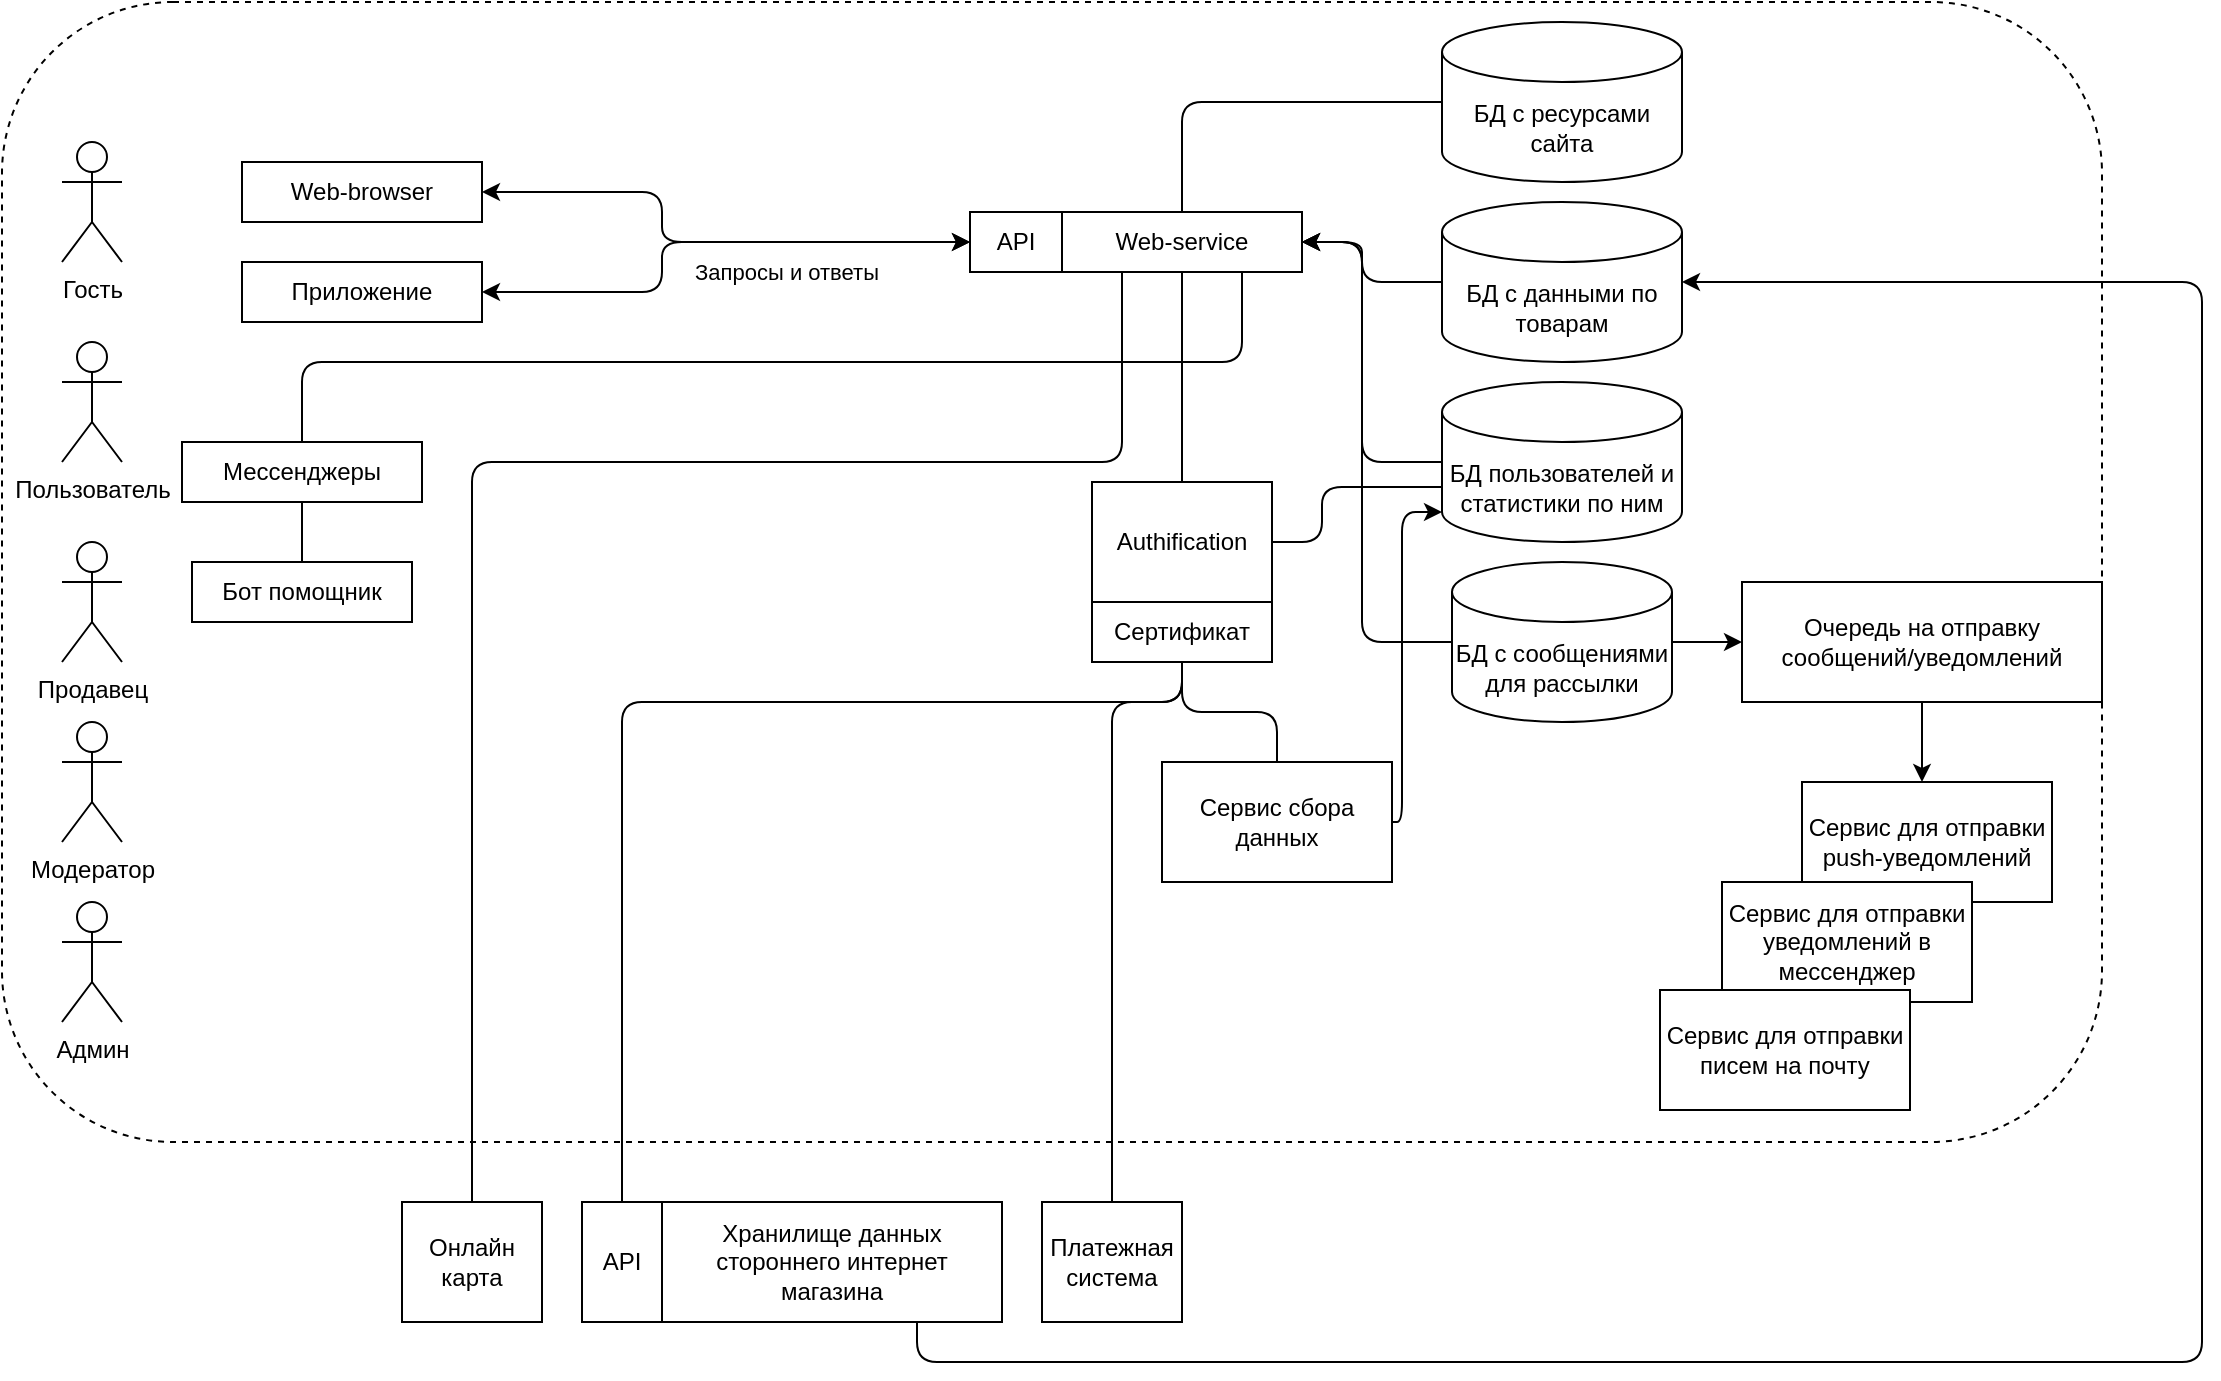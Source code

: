 <mxfile version="22.1.11" type="github">
  <diagram name="Страница — 1" id="qDOADenVG09ehRUiS6Ex">
    <mxGraphModel dx="1239" dy="1862" grid="1" gridSize="10" guides="1" tooltips="1" connect="1" arrows="1" fold="1" page="1" pageScale="1" pageWidth="827" pageHeight="1169" math="0" shadow="0">
      <root>
        <mxCell id="0" />
        <mxCell id="1" parent="0" />
        <mxCell id="qDFS0w817NceGPv5ga30-1" value="" style="rounded=1;whiteSpace=wrap;html=1;fillColor=none;dashed=1;" vertex="1" parent="1">
          <mxGeometry x="10" y="-30" width="1050" height="570" as="geometry" />
        </mxCell>
        <mxCell id="b5Nr3tDvJ9iHZjcrWxrC-1" value="Гость" style="shape=umlActor;verticalLabelPosition=bottom;verticalAlign=top;html=1;outlineConnect=0;" parent="1" vertex="1">
          <mxGeometry x="40" y="40" width="30" height="60" as="geometry" />
        </mxCell>
        <mxCell id="b5Nr3tDvJ9iHZjcrWxrC-4" value="Пользователь" style="shape=umlActor;verticalLabelPosition=bottom;verticalAlign=top;html=1;outlineConnect=0;" parent="1" vertex="1">
          <mxGeometry x="40" y="140" width="30" height="60" as="geometry" />
        </mxCell>
        <mxCell id="b5Nr3tDvJ9iHZjcrWxrC-5" value="Продавец" style="shape=umlActor;verticalLabelPosition=bottom;verticalAlign=top;html=1;outlineConnect=0;" parent="1" vertex="1">
          <mxGeometry x="40" y="240" width="30" height="60" as="geometry" />
        </mxCell>
        <mxCell id="b5Nr3tDvJ9iHZjcrWxrC-12" value="Web-browser" style="rounded=0;whiteSpace=wrap;html=1;" parent="1" vertex="1">
          <mxGeometry x="130" y="50" width="120" height="30" as="geometry" />
        </mxCell>
        <mxCell id="b5Nr3tDvJ9iHZjcrWxrC-13" value="Приложение" style="rounded=0;whiteSpace=wrap;html=1;" parent="1" vertex="1">
          <mxGeometry x="130" y="100" width="120" height="30" as="geometry" />
        </mxCell>
        <mxCell id="b5Nr3tDvJ9iHZjcrWxrC-64" style="edgeStyle=orthogonalEdgeStyle;rounded=1;orthogonalLoop=1;jettySize=auto;html=1;exitX=0.5;exitY=0;exitDx=0;exitDy=0;entryX=0;entryY=0.5;entryDx=0;entryDy=0;entryPerimeter=0;endArrow=none;endFill=0;" parent="1" source="b5Nr3tDvJ9iHZjcrWxrC-14" target="5lclMnRtChPnPHLRJyrd-21" edge="1">
          <mxGeometry relative="1" as="geometry">
            <Array as="points">
              <mxPoint x="600" y="20" />
            </Array>
            <mxPoint x="530" y="110" as="targetPoint" />
          </mxGeometry>
        </mxCell>
        <mxCell id="5lclMnRtChPnPHLRJyrd-6" style="edgeStyle=orthogonalEdgeStyle;rounded=1;orthogonalLoop=1;jettySize=auto;html=1;exitX=0.5;exitY=1;exitDx=0;exitDy=0;entryX=0.5;entryY=0;entryDx=0;entryDy=0;endArrow=none;endFill=0;" parent="1" source="b5Nr3tDvJ9iHZjcrWxrC-14" target="5lclMnRtChPnPHLRJyrd-4" edge="1">
          <mxGeometry relative="1" as="geometry">
            <mxPoint x="600" y="130" as="targetPoint" />
          </mxGeometry>
        </mxCell>
        <mxCell id="5lclMnRtChPnPHLRJyrd-23" style="edgeStyle=orthogonalEdgeStyle;rounded=1;orthogonalLoop=1;jettySize=auto;html=1;exitX=0.75;exitY=1;exitDx=0;exitDy=0;entryX=0.5;entryY=0;entryDx=0;entryDy=0;endArrow=none;endFill=0;" parent="1" source="b5Nr3tDvJ9iHZjcrWxrC-14" target="b5Nr3tDvJ9iHZjcrWxrC-67" edge="1">
          <mxGeometry relative="1" as="geometry">
            <Array as="points">
              <mxPoint x="630" y="150" />
              <mxPoint x="160" y="150" />
            </Array>
          </mxGeometry>
        </mxCell>
        <mxCell id="b5Nr3tDvJ9iHZjcrWxrC-14" value="Web-service" style="rounded=0;whiteSpace=wrap;html=1;" parent="1" vertex="1">
          <mxGeometry x="540" y="75" width="120" height="30" as="geometry" />
        </mxCell>
        <mxCell id="b5Nr3tDvJ9iHZjcrWxrC-15" value="API" style="rounded=0;whiteSpace=wrap;html=1;" parent="1" vertex="1">
          <mxGeometry x="494" y="75" width="46" height="30" as="geometry" />
        </mxCell>
        <mxCell id="b5Nr3tDvJ9iHZjcrWxrC-16" value="" style="endArrow=classic;startArrow=classic;html=1;rounded=1;entryX=0;entryY=0.5;entryDx=0;entryDy=0;exitX=1;exitY=0.5;exitDx=0;exitDy=0;edgeStyle=orthogonalEdgeStyle;" parent="1" source="b5Nr3tDvJ9iHZjcrWxrC-12" target="b5Nr3tDvJ9iHZjcrWxrC-15" edge="1">
          <mxGeometry width="50" height="50" relative="1" as="geometry">
            <mxPoint x="270" y="40" as="sourcePoint" />
            <mxPoint x="320" y="-10" as="targetPoint" />
            <Array as="points">
              <mxPoint x="340" y="65" />
              <mxPoint x="340" y="90" />
            </Array>
          </mxGeometry>
        </mxCell>
        <mxCell id="b5Nr3tDvJ9iHZjcrWxrC-17" value="" style="endArrow=classic;startArrow=classic;html=1;rounded=1;exitX=1;exitY=0.5;exitDx=0;exitDy=0;entryX=0;entryY=0.5;entryDx=0;entryDy=0;edgeStyle=orthogonalEdgeStyle;" parent="1" source="b5Nr3tDvJ9iHZjcrWxrC-13" target="b5Nr3tDvJ9iHZjcrWxrC-15" edge="1">
          <mxGeometry width="50" height="50" relative="1" as="geometry">
            <mxPoint x="270" y="40" as="sourcePoint" />
            <mxPoint x="290" y="80" as="targetPoint" />
            <Array as="points">
              <mxPoint x="340" y="115" />
              <mxPoint x="340" y="90" />
            </Array>
          </mxGeometry>
        </mxCell>
        <mxCell id="b5Nr3tDvJ9iHZjcrWxrC-19" value="Запросы и ответы" style="edgeLabel;html=1;align=center;verticalAlign=middle;resizable=0;points=[];" parent="b5Nr3tDvJ9iHZjcrWxrC-17" vertex="1" connectable="0">
          <mxGeometry x="0.554" y="1" relative="1" as="geometry">
            <mxPoint x="-32" y="16" as="offset" />
          </mxGeometry>
        </mxCell>
        <mxCell id="b5Nr3tDvJ9iHZjcrWxrC-21" value="БД с данными по товарам" style="shape=cylinder3;whiteSpace=wrap;html=1;boundedLbl=1;backgroundOutline=1;size=15;" parent="1" vertex="1">
          <mxGeometry x="730" y="70" width="120" height="80" as="geometry" />
        </mxCell>
        <mxCell id="b5Nr3tDvJ9iHZjcrWxrC-22" value="БД пользователей и статистики по ним" style="shape=cylinder3;whiteSpace=wrap;html=1;boundedLbl=1;backgroundOutline=1;size=15;" parent="1" vertex="1">
          <mxGeometry x="730" y="160" width="120" height="80" as="geometry" />
        </mxCell>
        <mxCell id="b5Nr3tDvJ9iHZjcrWxrC-24" value="" style="endArrow=classic;html=1;rounded=1;exitX=0;exitY=0.5;exitDx=0;exitDy=0;exitPerimeter=0;entryX=1;entryY=0.5;entryDx=0;entryDy=0;edgeStyle=orthogonalEdgeStyle;" parent="1" source="b5Nr3tDvJ9iHZjcrWxrC-21" target="b5Nr3tDvJ9iHZjcrWxrC-14" edge="1">
          <mxGeometry width="50" height="50" relative="1" as="geometry">
            <mxPoint x="450" y="250" as="sourcePoint" />
            <mxPoint x="500" y="200" as="targetPoint" />
            <Array as="points">
              <mxPoint x="690" y="110" />
              <mxPoint x="690" y="90" />
            </Array>
          </mxGeometry>
        </mxCell>
        <mxCell id="b5Nr3tDvJ9iHZjcrWxrC-25" value="" style="endArrow=classic;html=1;rounded=1;exitX=0;exitY=0.5;exitDx=0;exitDy=0;exitPerimeter=0;entryX=1;entryY=0.5;entryDx=0;entryDy=0;edgeStyle=orthogonalEdgeStyle;" parent="1" source="b5Nr3tDvJ9iHZjcrWxrC-22" target="b5Nr3tDvJ9iHZjcrWxrC-14" edge="1">
          <mxGeometry width="50" height="50" relative="1" as="geometry">
            <mxPoint x="640" y="120" as="sourcePoint" />
            <mxPoint x="600" y="180" as="targetPoint" />
            <Array as="points">
              <mxPoint x="690" y="200" />
              <mxPoint x="690" y="90" />
            </Array>
          </mxGeometry>
        </mxCell>
        <mxCell id="b5Nr3tDvJ9iHZjcrWxrC-35" value="Платежная система" style="rounded=0;whiteSpace=wrap;html=1;" parent="1" vertex="1">
          <mxGeometry x="530" y="570" width="70" height="60" as="geometry" />
        </mxCell>
        <mxCell id="b5Nr3tDvJ9iHZjcrWxrC-45" value="API" style="rounded=0;whiteSpace=wrap;html=1;" parent="1" vertex="1">
          <mxGeometry x="300" y="570" width="40" height="60" as="geometry" />
        </mxCell>
        <mxCell id="b5Nr3tDvJ9iHZjcrWxrC-49" value="Хранилище данных стороннего интернет магазина" style="rounded=0;whiteSpace=wrap;html=1;" parent="1" vertex="1">
          <mxGeometry x="340" y="570" width="170" height="60" as="geometry" />
        </mxCell>
        <mxCell id="b5Nr3tDvJ9iHZjcrWxrC-59" style="edgeStyle=orthogonalEdgeStyle;rounded=1;orthogonalLoop=1;jettySize=auto;html=1;exitX=0.5;exitY=1;exitDx=0;exitDy=0;entryX=0.5;entryY=0;entryDx=0;entryDy=0;" parent="1" source="b5Nr3tDvJ9iHZjcrWxrC-57" edge="1">
          <mxGeometry relative="1" as="geometry">
            <mxPoint x="970" y="360" as="targetPoint" />
          </mxGeometry>
        </mxCell>
        <mxCell id="b5Nr3tDvJ9iHZjcrWxrC-57" value="Очередь на отправку сообщений/уведомлений" style="rounded=0;whiteSpace=wrap;html=1;" parent="1" vertex="1">
          <mxGeometry x="880" y="260" width="180" height="60" as="geometry" />
        </mxCell>
        <mxCell id="b5Nr3tDvJ9iHZjcrWxrC-70" style="edgeStyle=orthogonalEdgeStyle;rounded=1;orthogonalLoop=1;jettySize=auto;html=1;exitX=0.5;exitY=1;exitDx=0;exitDy=0;entryX=0.5;entryY=0;entryDx=0;entryDy=0;endArrow=none;endFill=0;" parent="1" source="b5Nr3tDvJ9iHZjcrWxrC-67" target="b5Nr3tDvJ9iHZjcrWxrC-69" edge="1">
          <mxGeometry relative="1" as="geometry">
            <Array as="points">
              <mxPoint x="160" y="265" />
            </Array>
          </mxGeometry>
        </mxCell>
        <mxCell id="b5Nr3tDvJ9iHZjcrWxrC-67" value="Мессенджеры" style="rounded=0;whiteSpace=wrap;html=1;" parent="1" vertex="1">
          <mxGeometry x="100" y="190" width="120" height="30" as="geometry" />
        </mxCell>
        <mxCell id="b5Nr3tDvJ9iHZjcrWxrC-69" value="Бот помощник" style="rounded=0;whiteSpace=wrap;html=1;" parent="1" vertex="1">
          <mxGeometry x="105" y="250" width="110" height="30" as="geometry" />
        </mxCell>
        <mxCell id="5lclMnRtChPnPHLRJyrd-3" style="edgeStyle=orthogonalEdgeStyle;rounded=1;orthogonalLoop=1;jettySize=auto;html=1;entryX=1;entryY=0.5;entryDx=0;entryDy=0;" parent="1" source="5lclMnRtChPnPHLRJyrd-2" target="b5Nr3tDvJ9iHZjcrWxrC-14" edge="1">
          <mxGeometry relative="1" as="geometry">
            <Array as="points">
              <mxPoint x="690" y="290" />
              <mxPoint x="690" y="90" />
            </Array>
          </mxGeometry>
        </mxCell>
        <mxCell id="5lclMnRtChPnPHLRJyrd-11" style="edgeStyle=orthogonalEdgeStyle;rounded=1;orthogonalLoop=1;jettySize=auto;html=1;exitX=1;exitY=0.5;exitDx=0;exitDy=0;exitPerimeter=0;entryX=0;entryY=0.5;entryDx=0;entryDy=0;" parent="1" source="5lclMnRtChPnPHLRJyrd-2" target="b5Nr3tDvJ9iHZjcrWxrC-57" edge="1">
          <mxGeometry relative="1" as="geometry" />
        </mxCell>
        <mxCell id="5lclMnRtChPnPHLRJyrd-2" value="БД с сообщениями для рассылки" style="shape=cylinder3;whiteSpace=wrap;html=1;boundedLbl=1;backgroundOutline=1;size=15;" parent="1" vertex="1">
          <mxGeometry x="735" y="250" width="110" height="80" as="geometry" />
        </mxCell>
        <mxCell id="5lclMnRtChPnPHLRJyrd-4" value="Authification" style="rounded=0;whiteSpace=wrap;html=1;" parent="1" vertex="1">
          <mxGeometry x="555" y="210" width="90" height="60" as="geometry" />
        </mxCell>
        <mxCell id="5lclMnRtChPnPHLRJyrd-9" style="edgeStyle=orthogonalEdgeStyle;rounded=1;orthogonalLoop=1;jettySize=auto;html=1;exitX=0.5;exitY=1;exitDx=0;exitDy=0;entryX=0.5;entryY=0;entryDx=0;entryDy=0;endArrow=none;endFill=0;" parent="1" source="5lclMnRtChPnPHLRJyrd-5" target="5lclMnRtChPnPHLRJyrd-8" edge="1">
          <mxGeometry relative="1" as="geometry" />
        </mxCell>
        <mxCell id="5lclMnRtChPnPHLRJyrd-10" style="edgeStyle=orthogonalEdgeStyle;rounded=1;orthogonalLoop=1;jettySize=auto;html=1;exitX=0.5;exitY=1;exitDx=0;exitDy=0;entryX=0.5;entryY=0;entryDx=0;entryDy=0;endArrow=none;endFill=0;" parent="1" source="5lclMnRtChPnPHLRJyrd-5" target="b5Nr3tDvJ9iHZjcrWxrC-35" edge="1">
          <mxGeometry relative="1" as="geometry">
            <Array as="points">
              <mxPoint x="600" y="320" />
              <mxPoint x="565" y="320" />
            </Array>
          </mxGeometry>
        </mxCell>
        <mxCell id="5lclMnRtChPnPHLRJyrd-18" style="edgeStyle=orthogonalEdgeStyle;rounded=1;orthogonalLoop=1;jettySize=auto;html=1;exitX=0.5;exitY=1;exitDx=0;exitDy=0;endArrow=none;endFill=0;entryX=0.5;entryY=0;entryDx=0;entryDy=0;" parent="1" source="5lclMnRtChPnPHLRJyrd-5" target="b5Nr3tDvJ9iHZjcrWxrC-45" edge="1">
          <mxGeometry relative="1" as="geometry">
            <mxPoint x="320" y="560" as="targetPoint" />
            <Array as="points">
              <mxPoint x="600" y="320" />
              <mxPoint x="320" y="320" />
            </Array>
          </mxGeometry>
        </mxCell>
        <mxCell id="5lclMnRtChPnPHLRJyrd-5" value="Сертификат" style="rounded=0;whiteSpace=wrap;html=1;" parent="1" vertex="1">
          <mxGeometry x="555" y="270" width="90" height="30" as="geometry" />
        </mxCell>
        <mxCell id="5lclMnRtChPnPHLRJyrd-7" style="rounded=1;orthogonalLoop=1;jettySize=auto;html=1;exitX=1;exitY=0.5;exitDx=0;exitDy=0;entryX=0;entryY=0;entryDx=0;entryDy=52.5;entryPerimeter=0;edgeStyle=orthogonalEdgeStyle;endArrow=none;endFill=0;" parent="1" source="5lclMnRtChPnPHLRJyrd-4" target="b5Nr3tDvJ9iHZjcrWxrC-22" edge="1">
          <mxGeometry relative="1" as="geometry">
            <Array as="points">
              <mxPoint x="670" y="240" />
              <mxPoint x="670" y="213" />
            </Array>
          </mxGeometry>
        </mxCell>
        <mxCell id="5lclMnRtChPnPHLRJyrd-8" value="Сервис сбора данных" style="rounded=0;whiteSpace=wrap;html=1;" parent="1" vertex="1">
          <mxGeometry x="590" y="350" width="115" height="60" as="geometry" />
        </mxCell>
        <mxCell id="5lclMnRtChPnPHLRJyrd-13" value="Сервис для отправки push-уведомлений" style="rounded=0;whiteSpace=wrap;html=1;" parent="1" vertex="1">
          <mxGeometry x="910" y="360" width="125" height="60" as="geometry" />
        </mxCell>
        <mxCell id="5lclMnRtChPnPHLRJyrd-15" style="edgeStyle=orthogonalEdgeStyle;rounded=1;orthogonalLoop=1;jettySize=auto;html=1;exitX=1;exitY=0.5;exitDx=0;exitDy=0;entryX=0;entryY=1;entryDx=0;entryDy=-15;entryPerimeter=0;" parent="1" source="5lclMnRtChPnPHLRJyrd-8" target="b5Nr3tDvJ9iHZjcrWxrC-22" edge="1">
          <mxGeometry relative="1" as="geometry">
            <Array as="points">
              <mxPoint x="710" y="380" />
              <mxPoint x="710" y="225" />
            </Array>
          </mxGeometry>
        </mxCell>
        <mxCell id="5lclMnRtChPnPHLRJyrd-16" value="Онлайн карта" style="rounded=0;whiteSpace=wrap;html=1;" parent="1" vertex="1">
          <mxGeometry x="210" y="570" width="70" height="60" as="geometry" />
        </mxCell>
        <mxCell id="5lclMnRtChPnPHLRJyrd-19" style="edgeStyle=orthogonalEdgeStyle;rounded=1;orthogonalLoop=1;jettySize=auto;html=1;exitX=0.75;exitY=1;exitDx=0;exitDy=0;entryX=1;entryY=0.5;entryDx=0;entryDy=0;entryPerimeter=0;" parent="1" source="b5Nr3tDvJ9iHZjcrWxrC-49" target="b5Nr3tDvJ9iHZjcrWxrC-21" edge="1">
          <mxGeometry relative="1" as="geometry">
            <Array as="points">
              <mxPoint x="468" y="650" />
              <mxPoint x="1110" y="650" />
              <mxPoint x="1110" y="110" />
            </Array>
          </mxGeometry>
        </mxCell>
        <mxCell id="5lclMnRtChPnPHLRJyrd-20" style="edgeStyle=orthogonalEdgeStyle;rounded=1;orthogonalLoop=1;jettySize=auto;html=1;exitX=0.5;exitY=0;exitDx=0;exitDy=0;entryX=0.25;entryY=1;entryDx=0;entryDy=0;endArrow=none;endFill=0;" parent="1" source="5lclMnRtChPnPHLRJyrd-16" target="b5Nr3tDvJ9iHZjcrWxrC-14" edge="1">
          <mxGeometry relative="1" as="geometry">
            <Array as="points">
              <mxPoint x="245" y="200" />
              <mxPoint x="570" y="200" />
            </Array>
          </mxGeometry>
        </mxCell>
        <mxCell id="5lclMnRtChPnPHLRJyrd-21" value="БД с ресурсами сайта" style="shape=cylinder3;whiteSpace=wrap;html=1;boundedLbl=1;backgroundOutline=1;size=15;" parent="1" vertex="1">
          <mxGeometry x="730" y="-20" width="120" height="80" as="geometry" />
        </mxCell>
        <mxCell id="5lclMnRtChPnPHLRJyrd-24" value="Сервис для отправки уведомлений в мессенджер" style="rounded=0;whiteSpace=wrap;html=1;" parent="1" vertex="1">
          <mxGeometry x="870" y="410" width="125" height="60" as="geometry" />
        </mxCell>
        <mxCell id="b5Nr3tDvJ9iHZjcrWxrC-60" value="Сервис для отправки писем на почту" style="rounded=0;whiteSpace=wrap;html=1;" parent="1" vertex="1">
          <mxGeometry x="839" y="464" width="125" height="60" as="geometry" />
        </mxCell>
        <mxCell id="qDFS0w817NceGPv5ga30-3" value="Модератор" style="shape=umlActor;verticalLabelPosition=bottom;verticalAlign=top;html=1;outlineConnect=0;" vertex="1" parent="1">
          <mxGeometry x="40" y="330" width="30" height="60" as="geometry" />
        </mxCell>
        <mxCell id="qDFS0w817NceGPv5ga30-4" value="Админ" style="shape=umlActor;verticalLabelPosition=bottom;verticalAlign=top;html=1;outlineConnect=0;" vertex="1" parent="1">
          <mxGeometry x="40" y="420" width="30" height="60" as="geometry" />
        </mxCell>
      </root>
    </mxGraphModel>
  </diagram>
</mxfile>
